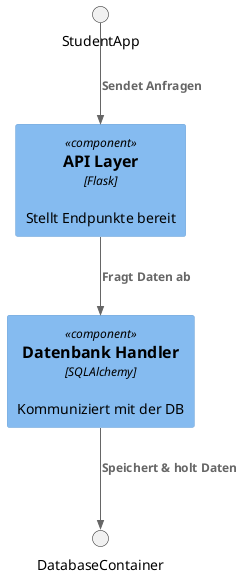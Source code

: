     component_diagram = """
    @startuml C4_Component
    !include <C4/C4_Component>

    Component(Api, "API Layer", "Flask", "Stellt Endpunkte bereit")
    Component(DbHandler, "Datenbank Handler", "SQLAlchemy", "Kommuniziert mit der DB")
    Rel(StudentApp, Api, "Sendet Anfragen")
    Rel(Api, DbHandler, "Fragt Daten ab")
    Rel(DbHandler, DatabaseContainer, "Speichert & holt Daten")
    @enduml
